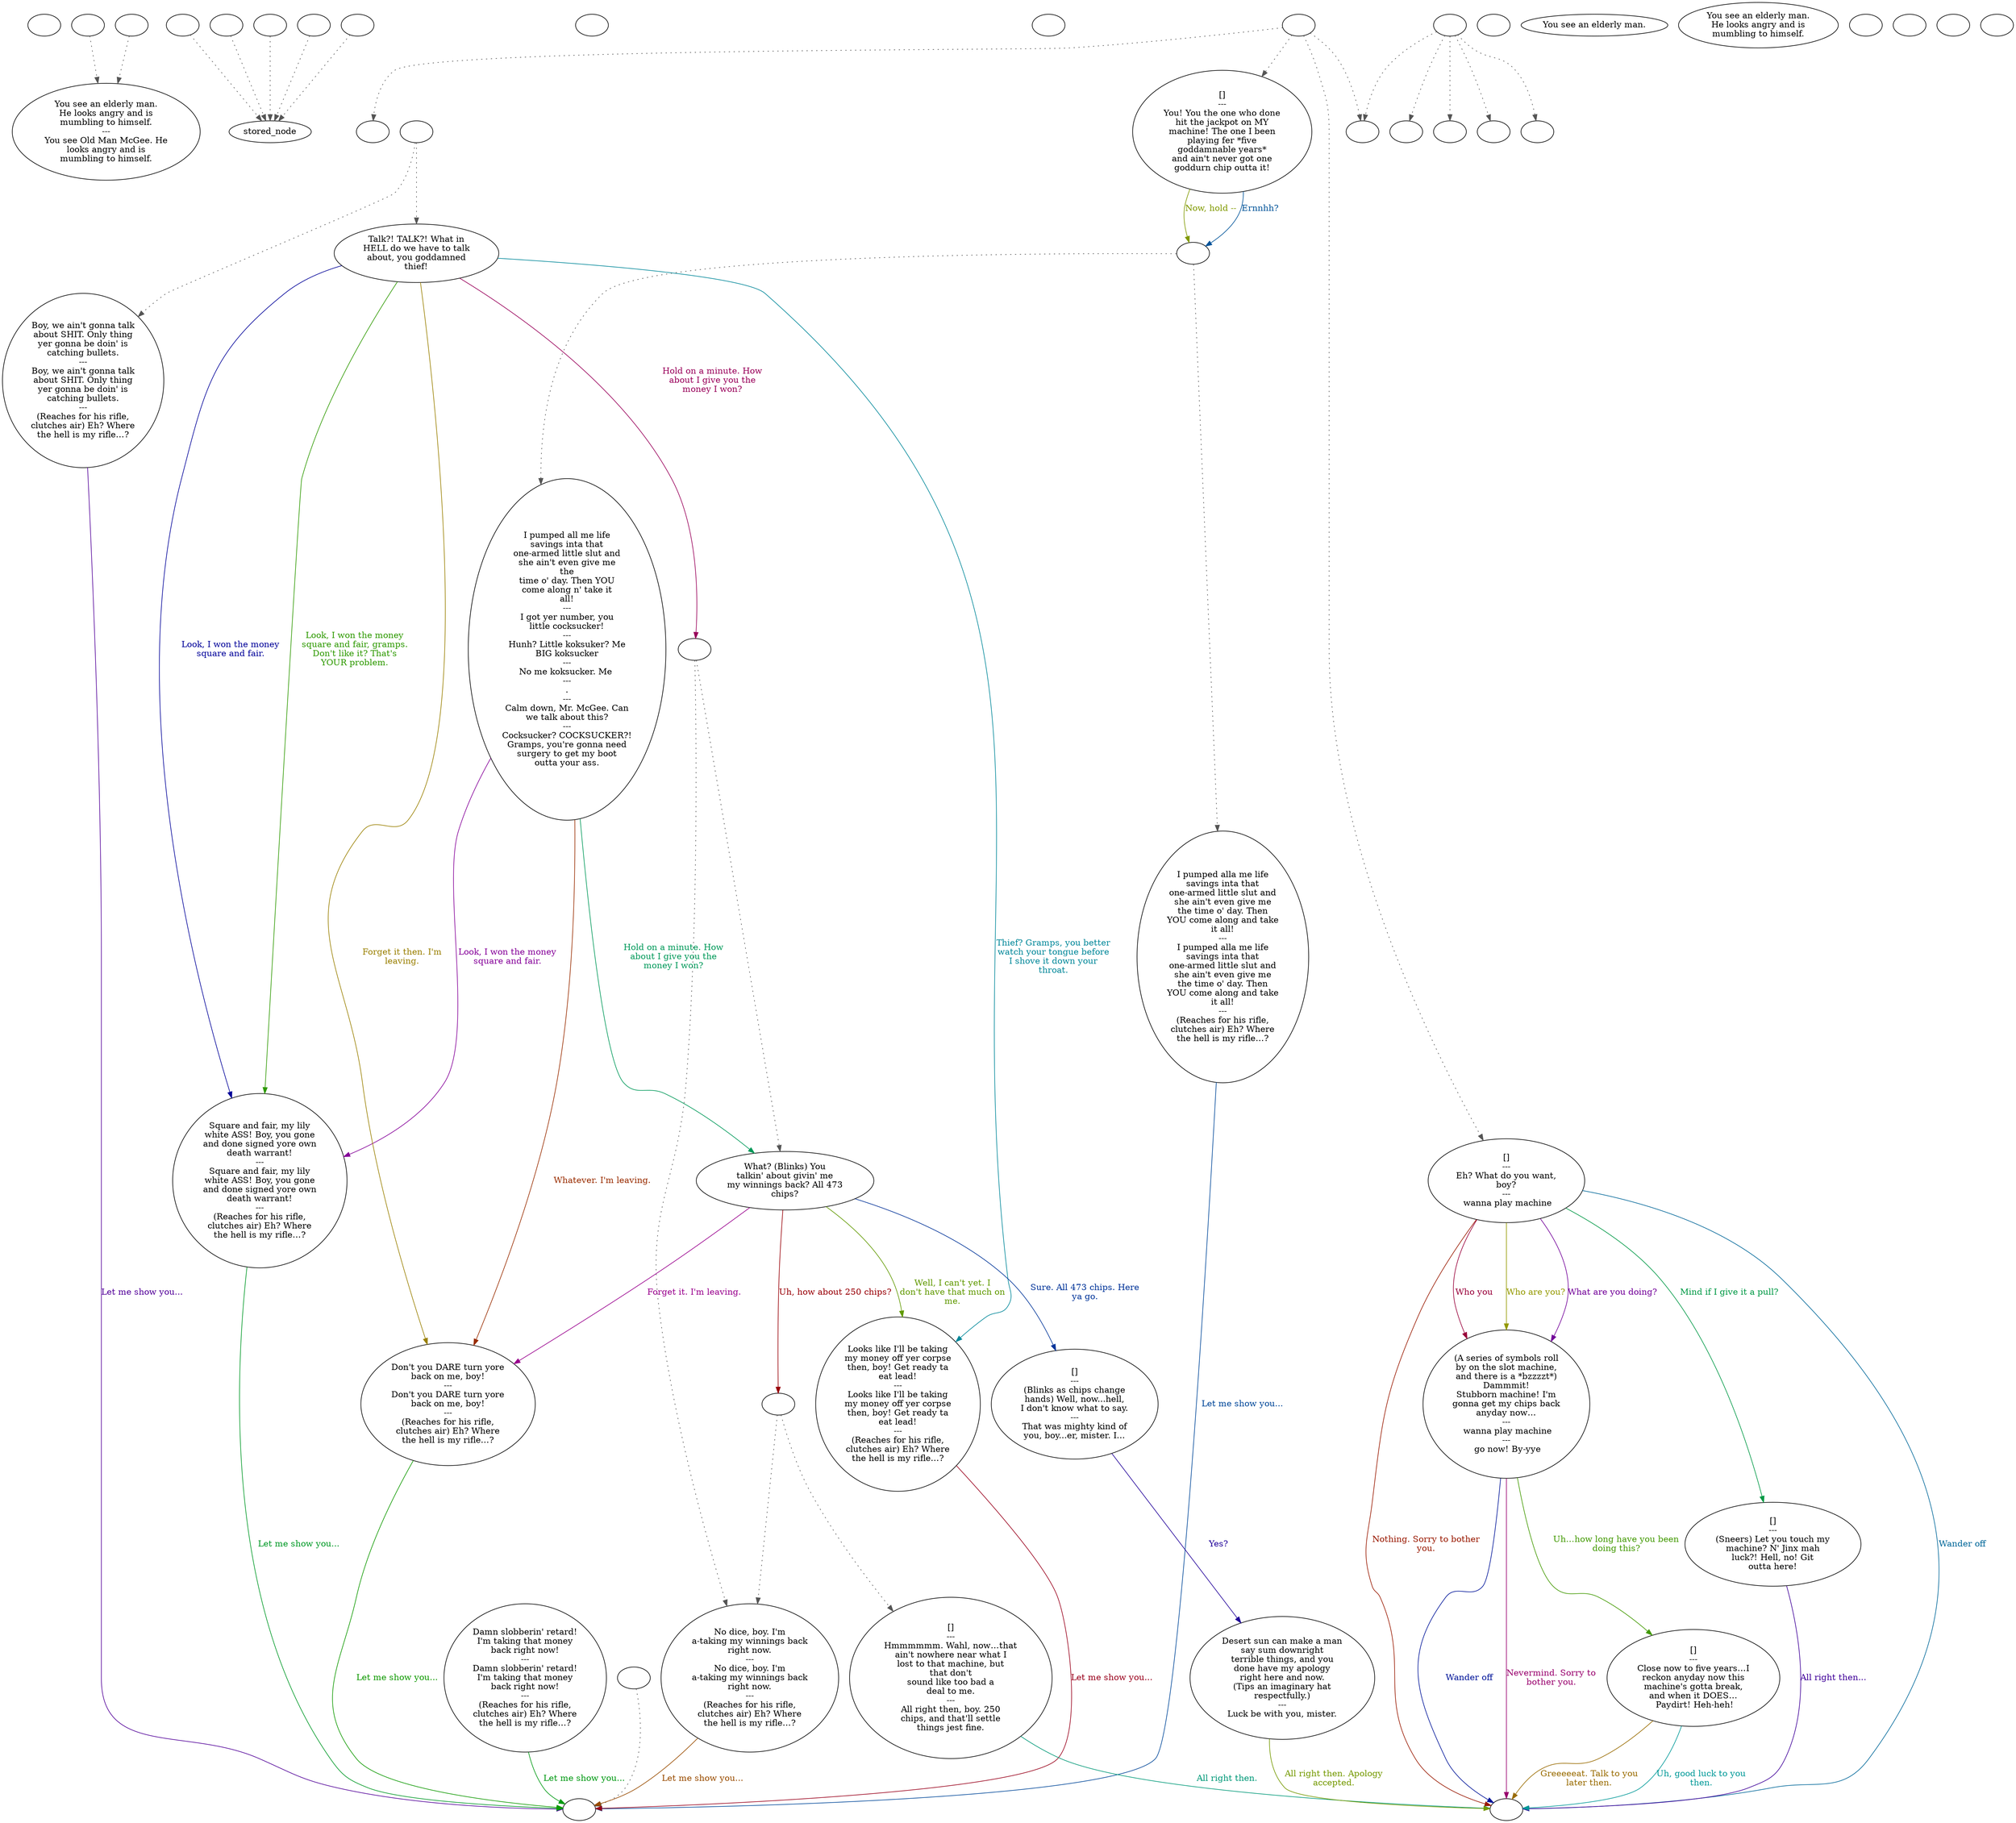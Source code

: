 digraph ncMcGee {
  "checkPartyMembersNearDoor" [style=filled       fillcolor="#FFFFFF"       color="#000000"]
  "checkPartyMembersNearDoor" [label=""]
  "ChooseFromList" [style=filled       fillcolor="#FFFFFF"       color="#000000"]
  "ChooseFromList" [label="You see an elderly man.\nHe looks angry and is\nmumbling to himself.\n---\nYou see Old Man McGee. He\nlooks angry and is\nmumbling to himself."]
  "CLICK_PREV" [style=filled       fillcolor="#FFFFFF"       color="#000000"]
  "CLICK_PREV" -> "ChooseFromList" [style=dotted color="#555555"]
  "CLICK_PREV" [label=""]
  "CLICK_0" [style=filled       fillcolor="#FFFFFF"       color="#000000"]
  "CLICK_0" -> "stored_node" [style=dotted color="#555555"]
  "CLICK_0" [label=""]
  "CLICK_1" [style=filled       fillcolor="#FFFFFF"       color="#000000"]
  "CLICK_1" -> "stored_node" [style=dotted color="#555555"]
  "CLICK_1" [label=""]
  "CLICK_2" [style=filled       fillcolor="#FFFFFF"       color="#000000"]
  "CLICK_2" -> "stored_node" [style=dotted color="#555555"]
  "CLICK_2" [label=""]
  "CLICK_3" [style=filled       fillcolor="#FFFFFF"       color="#000000"]
  "CLICK_3" -> "stored_node" [style=dotted color="#555555"]
  "CLICK_3" [label=""]
  "CLICK_4" [style=filled       fillcolor="#FFFFFF"       color="#000000"]
  "CLICK_4" -> "stored_node" [style=dotted color="#555555"]
  "CLICK_4" [label=""]
  "CLICK_MORE" [style=filled       fillcolor="#FFFFFF"       color="#000000"]
  "CLICK_MORE" -> "ChooseFromList" [style=dotted color="#555555"]
  "CLICK_MORE" [label=""]
  "start" [style=filled       fillcolor="#FFFFFF"       color="#000000"]
  "start" [label=""]
  "critter_p_proc" [style=filled       fillcolor="#FFFFFF"       color="#000000"]
  "critter_p_proc" [label=""]
  "pickup_p_proc" [style=filled       fillcolor="#FFFFFF"       color="#000000"]
  "pickup_p_proc" -> "Node998" [style=dotted color="#555555"]
  "pickup_p_proc" [label=""]
  "talk_p_proc" [style=filled       fillcolor="#FFFFFF"       color="#000000"]
  "talk_p_proc" -> "Node006" [style=dotted color="#555555"]
  "talk_p_proc" -> "Node007" [style=dotted color="#555555"]
  "talk_p_proc" -> "Node004" [style=dotted color="#555555"]
  "talk_p_proc" -> "Node017" [style=dotted color="#555555"]
  "talk_p_proc" [label=""]
  "destroy_p_proc" [style=filled       fillcolor="#FFFFFF"       color="#000000"]
  "destroy_p_proc" [label=""]
  "look_at_p_proc" [style=filled       fillcolor="#FFFFFF"       color="#000000"]
  "look_at_p_proc" [label="You see an elderly man."]
  "description_p_proc" [style=filled       fillcolor="#FFFFFF"       color="#000000"]
  "description_p_proc" [label="You see an elderly man.\nHe looks angry and is\nmumbling to himself."]
  "use_skill_on_p_proc" [style=filled       fillcolor="#FFFFFF"       color="#000000"]
  "use_skill_on_p_proc" [label=""]
  "damage_p_proc" [style=filled       fillcolor="#FFFFFF"       color="#000000"]
  "damage_p_proc" [label=""]
  "map_enter_p_proc" [style=filled       fillcolor="#FFFFFF"       color="#000000"]
  "map_enter_p_proc" [label=""]
  "timed_event_p_proc" [style=filled       fillcolor="#FFFFFF"       color="#000000"]
  "timed_event_p_proc" -> "Node002" [style=dotted color="#555555"]
  "timed_event_p_proc" -> "Node001" [style=dotted color="#555555"]
  "timed_event_p_proc" -> "Node004" [style=dotted color="#555555"]
  "timed_event_p_proc" -> "Node005" [style=dotted color="#555555"]
  "timed_event_p_proc" -> "Node003" [style=dotted color="#555555"]
  "timed_event_p_proc" [label=""]
  "map_update_p_proc" [style=filled       fillcolor="#FFFFFF"       color="#000000"]
  "map_update_p_proc" [label=""]
  "Node998" [style=filled       fillcolor="#FFFFFF"       color="#000000"]
  "Node998" [label=""]
  "Node999" [style=filled       fillcolor="#FFFFFF"       color="#000000"]
  "Node999" [label=""]
  "Node990" [style=filled       fillcolor="#FFFFFF"       color="#000000"]
  "Node990" -> "Node008" [style=dotted color="#555555"]
  "Node990" -> "Node023" [style=dotted color="#555555"]
  "Node990" [label=""]
  "Node989" [style=filled       fillcolor="#FFFFFF"       color="#000000"]
  "Node989" -> "Node009" [style=dotted color="#555555"]
  "Node989" -> "Node010" [style=dotted color="#555555"]
  "Node989" [label=""]
  "Node988" [style=filled       fillcolor="#FFFFFF"       color="#000000"]
  "Node988" -> "Node012" [style=dotted color="#555555"]
  "Node988" -> "Node014" [style=dotted color="#555555"]
  "Node988" [label=""]
  "Node001" [style=filled       fillcolor="#FFFFFF"       color="#000000"]
  "Node001" [label=""]
  "Node002" [style=filled       fillcolor="#FFFFFF"       color="#000000"]
  "Node002" [label=""]
  "Node003" [style=filled       fillcolor="#FFFFFF"       color="#000000"]
  "Node003" [label=""]
  "Node004" [style=filled       fillcolor="#FFFFFF"       color="#000000"]
  "Node004" [label=""]
  "Node005" [style=filled       fillcolor="#FFFFFF"       color="#000000"]
  "Node005" [label=""]
  "Node006" [style=filled       fillcolor="#FFFFFF"       color="#000000"]
  "Node006" [label=""]
  "Node007" [style=filled       fillcolor="#FFFFFF"       color="#000000"]
  "Node007" [label="[]\n---\nYou! You the one who done\nhit the jackpot on MY\nmachine! The one I been\nplaying fer *five\ngoddamnable years*\nand ain't never got one\ngoddurn chip outta it!"]
  "Node007" -> "Node990" [label="Ernnhh?" color="#005399" fontcolor="#005399"]
  "Node007" -> "Node990" [label="Now, hold --" color="#809900" fontcolor="#809900"]
  "Node008" [style=filled       fillcolor="#FFFFFF"       color="#000000"]
  "Node008" [label="I pumped all me life\nsavings inta that\none-armed little slut and\nshe ain't even give me\nthe\ntime o' day. Then YOU\ncome along n' take it\nall!\n---\nI got yer number, you\nlittle cocksucker!\n---\nHunh? Little koksuker? Me\nBIG koksucker\n---\nNo me koksucker. Me \n---\n.\n---\nCalm down, Mr. McGee. Can\nwe talk about this?\n---\nCocksucker? COCKSUCKER?!\nGramps, you're gonna need\nsurgery to get my boot\noutta your ass."]
  "Node008" -> "Node011" [label="Look, I won the money\nsquare and fair." color="#850099" fontcolor="#850099"]
  "Node008" -> "Node012" [label="Hold on a minute. How\nabout I give you the\nmoney I won?" color="#009959" fontcolor="#009959"]
  "Node008" -> "Node016" [label="Whatever. I'm leaving." color="#992C00" fontcolor="#992C00"]
  "Node009" [style=filled       fillcolor="#FFFFFF"       color="#000000"]
  "Node009" [label="Talk?! TALK?! What in\nHELL do we have to talk\nabout, you goddamned\nthief!"]
  "Node009" -> "Node011" [label="Look, I won the money\nsquare and fair." color="#000199" fontcolor="#000199"]
  "Node009" -> "Node011" [label="Look, I won the money\nsquare and fair, gramps.\nDon't like it? That's\nYOUR problem." color="#2D9900" fontcolor="#2D9900"]
  "Node009" -> "Node988" [label="Hold on a minute. How\nabout I give you the\nmoney I won?" color="#99005A" fontcolor="#99005A"]
  "Node009" -> "Node022" [label="Thief? Gramps, you better\nwatch your tongue before\nI shove it down your\nthroat." color="#008799" fontcolor="#008799"]
  "Node009" -> "Node016" [label="Forget it then. I'm\nleaving." color="#997F00" fontcolor="#997F00"]
  "Node010" [style=filled       fillcolor="#FFFFFF"       color="#000000"]
  "Node010" [label="Boy, we ain't gonna talk\nabout SHIT. Only thing\nyer gonna be doin' is\ncatching bullets.\n---\nBoy, we ain't gonna talk\nabout SHIT. Only thing\nyer gonna be doin' is\ncatching bullets.\n---\n(Reaches for his rifle,\nclutches air) Eh? Where\nthe hell is my rifle…?"]
  "Node010" -> "Node998" [label="Let me show you..." color="#520099" fontcolor="#520099"]
  "Node011" [style=filled       fillcolor="#FFFFFF"       color="#000000"]
  "Node011" [label="Square and fair, my lily\nwhite ASS! Boy, you gone\nand done signed yore own\ndeath warrant!\n---\nSquare and fair, my lily\nwhite ASS! Boy, you gone\nand done signed yore own\ndeath warrant!\n---\n(Reaches for his rifle,\nclutches air) Eh? Where\nthe hell is my rifle…?"]
  "Node011" -> "Node998" [label="Let me show you..." color="#009926" fontcolor="#009926"]
  "Node012" [style=filled       fillcolor="#FFFFFF"       color="#000000"]
  "Node012" [label="What? (Blinks) You\ntalkin' about givin' me\nmy winnings back? All 473\nchips?"]
  "Node012" -> "Node987" [label="Uh, how about 250 chips?" color="#990007" fontcolor="#990007"]
  "Node012" -> "Node015" [label="Sure. All 473 chips. Here\nya go." color="#003499" fontcolor="#003499"]
  "Node012" -> "Node022" [label="Well, I can't yet. I\ndon't have that much on\nme." color="#609900" fontcolor="#609900"]
  "Node012" -> "Node016" [label="Forget it. I'm leaving." color="#99008D" fontcolor="#99008D"]
  "Node013" [style=filled       fillcolor="#FFFFFF"       color="#000000"]
  "Node013" [label="[]\n---\nHmmmmmm. Wahl, now…that\nain't nowhere near what I\nlost to that machine, but\nthat don't\nsound like too bad a\ndeal to me.\n---\nAll right then, boy. 250\nchips, and that'll settle\nthings jest fine."]
  "Node013" -> "Node999" [label="All right then." color="#009978" fontcolor="#009978"]
  "Node014" [style=filled       fillcolor="#FFFFFF"       color="#000000"]
  "Node014" [label="No dice, boy. I'm\na-taking my winnings back\nright now.\n---\nNo dice, boy. I'm\na-taking my winnings back\nright now.\n---\n(Reaches for his rifle,\nclutches air) Eh? Where\nthe hell is my rifle…?"]
  "Node014" -> "Node998" [label="Let me show you..." color="#994C00" fontcolor="#994C00"]
  "Node015" [style=filled       fillcolor="#FFFFFF"       color="#000000"]
  "Node015" [label="[]\n---\n(Blinks as chips change\nhands) Well, now...hell,\nI don't know what to say.\n---\nThat was mighty kind of\nyou, boy...er, mister. I…"]
  "Node015" -> "Node024" [label="Yes?" color="#1F0099" fontcolor="#1F0099"]
  "Node016" [style=filled       fillcolor="#FFFFFF"       color="#000000"]
  "Node016" [label="Don't you DARE turn yore\nback on me, boy!\n---\nDon't you DARE turn yore\nback on me, boy!\n---\n(Reaches for his rifle,\nclutches air) Eh? Where\nthe hell is my rifle…?"]
  "Node016" -> "Node998" [label="Let me show you..." color="#0E9900" fontcolor="#0E9900"]
  "Node017" [style=filled       fillcolor="#FFFFFF"       color="#000000"]
  "Node017" [label="[]\n---\nEh? What do you want,\nboy?\n---\n wanna play machine"]
  "Node017" -> "Node018" [label="Who you" color="#99003A" fontcolor="#99003A"]
  "Node017" -> "Node999" [label="Wander off" color="#006799" fontcolor="#006799"]
  "Node017" -> "Node018" [label="Who are you?" color="#949900" fontcolor="#949900"]
  "Node017" -> "Node018" [label="What are you doing?" color="#720099" fontcolor="#720099"]
  "Node017" -> "Node020" [label="Mind if I give it a pull?" color="#009945" fontcolor="#009945"]
  "Node017" -> "Node999" [label="Nothing. Sorry to bother\nyou." color="#991800" fontcolor="#991800"]
  "Node018" [style=filled       fillcolor="#FFFFFF"       color="#000000"]
  "Node018" [label="(A series of symbols roll\nby on the slot machine,\nand there is a *bzzzzt*)\nDammmit!\nStubborn machine! I'm\ngonna get my chips back\nanyday now…\n---\n wanna play machine\n---\n go now! By-yye"]
  "Node018" -> "Node999" [label="Wander off" color="#001499" fontcolor="#001499"]
  "Node018" -> "Node019" [label="Uh…how long have you been\ndoing this?" color="#419900" fontcolor="#419900"]
  "Node018" -> "Node999" [label="Nevermind. Sorry to\nbother you." color="#99006D" fontcolor="#99006D"]
  "Node019" [style=filled       fillcolor="#FFFFFF"       color="#000000"]
  "Node019" [label="[]\n---\nClose now to five years…I\nreckon anyday now this\nmachine's gotta break,\nand when it DOES…\n Paydirt! Heh-heh!"]
  "Node019" -> "Node999" [label="Uh, good luck to you\nthen." color="#009998" fontcolor="#009998"]
  "Node019" -> "Node999" [label="Greeeeeat. Talk to you\nlater then." color="#996B00" fontcolor="#996B00"]
  "Node020" [style=filled       fillcolor="#FFFFFF"       color="#000000"]
  "Node020" [label="[]\n---\n(Sneers) Let you touch my\nmachine? N' Jinx mah\nluck?! Hell, no! Git\noutta here!"]
  "Node020" -> "Node999" [label="All right then..." color="#3F0099" fontcolor="#3F0099"]
  "Node021" [style=filled       fillcolor="#FFFFFF"       color="#000000"]
  "Node021" [label="Damn slobberin' retard!\nI'm taking that money\nback right now!\n---\nDamn slobberin' retard!\nI'm taking that money\nback right now!\n---\n(Reaches for his rifle,\nclutches air) Eh? Where\nthe hell is my rifle…?"]
  "Node021" -> "Node998" [label="Let me show you..." color="#009912" fontcolor="#009912"]
  "Node022" [style=filled       fillcolor="#FFFFFF"       color="#000000"]
  "Node022" [label="Looks like I'll be taking\nmy money off yer corpse\nthen, boy! Get ready ta\neat lead!\n---\nLooks like I'll be taking\nmy money off yer corpse\nthen, boy! Get ready ta\neat lead!\n---\n(Reaches for his rifle,\nclutches air) Eh? Where\nthe hell is my rifle…?"]
  "Node022" -> "Node998" [label="Let me show you..." color="#99001B" fontcolor="#99001B"]
  "Node023" [style=filled       fillcolor="#FFFFFF"       color="#000000"]
  "Node023" [label="I pumped alla me life\nsavings inta that\none-armed little slut and\nshe ain't even give me\nthe time o' day. Then\nYOU come along and take\nit all!\n---\nI pumped alla me life\nsavings inta that\none-armed little slut and\nshe ain't even give me\nthe time o' day. Then\nYOU come along and take\nit all!\n---\n(Reaches for his rifle,\nclutches air) Eh? Where\nthe hell is my rifle…?"]
  "Node023" -> "Node998" [label="Let me show you..." color="#004799" fontcolor="#004799"]
  "Node024" [style=filled       fillcolor="#FFFFFF"       color="#000000"]
  "Node024" [label="Desert sun can make a man\nsay sum downright\nterrible things, and you\ndone have my apology\nright here and now.\n(Tips an imaginary hat\nrespectfully.)\n---\nLuck be with you, mister."]
  "Node024" -> "Node999" [label="All right then. Apology\naccepted." color="#749900" fontcolor="#749900"]
  "Node987" [style=filled       fillcolor="#FFFFFF"       color="#000000"]
  "Node987" -> "Node013" [style=dotted color="#555555"]
  "Node987" -> "Node014" [style=dotted color="#555555"]
  "Node987" [label=""]
}